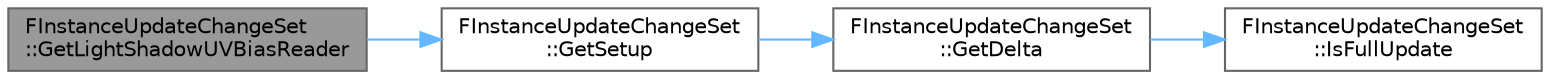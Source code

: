 digraph "FInstanceUpdateChangeSet::GetLightShadowUVBiasReader"
{
 // INTERACTIVE_SVG=YES
 // LATEX_PDF_SIZE
  bgcolor="transparent";
  edge [fontname=Helvetica,fontsize=10,labelfontname=Helvetica,labelfontsize=10];
  node [fontname=Helvetica,fontsize=10,shape=box,height=0.2,width=0.4];
  rankdir="LR";
  Node1 [id="Node000001",label="FInstanceUpdateChangeSet\l::GetLightShadowUVBiasReader",height=0.2,width=0.4,color="gray40", fillcolor="grey60", style="filled", fontcolor="black",tooltip=" "];
  Node1 -> Node2 [id="edge1_Node000001_Node000002",color="steelblue1",style="solid",tooltip=" "];
  Node2 [id="Node000002",label="FInstanceUpdateChangeSet\l::GetSetup",height=0.2,width=0.4,color="grey40", fillcolor="white", style="filled",URL="$d3/d96/classFInstanceUpdateChangeSet.html#ab4c74e1fbd602800333ea45ac4bd6da5",tooltip=" "];
  Node2 -> Node3 [id="edge2_Node000002_Node000003",color="steelblue1",style="solid",tooltip=" "];
  Node3 [id="Node000003",label="FInstanceUpdateChangeSet\l::GetDelta",height=0.2,width=0.4,color="grey40", fillcolor="white", style="filled",URL="$d3/d96/classFInstanceUpdateChangeSet.html#a443b13f4dfcd9d03b97c2f0228c5ad8c",tooltip=" "];
  Node3 -> Node4 [id="edge3_Node000003_Node000004",color="steelblue1",style="solid",tooltip=" "];
  Node4 [id="Node000004",label="FInstanceUpdateChangeSet\l::IsFullUpdate",height=0.2,width=0.4,color="grey40", fillcolor="white", style="filled",URL="$d3/d96/classFInstanceUpdateChangeSet.html#aa0983da6b344f2b695a65e8ee13fff61",tooltip=" "];
}
